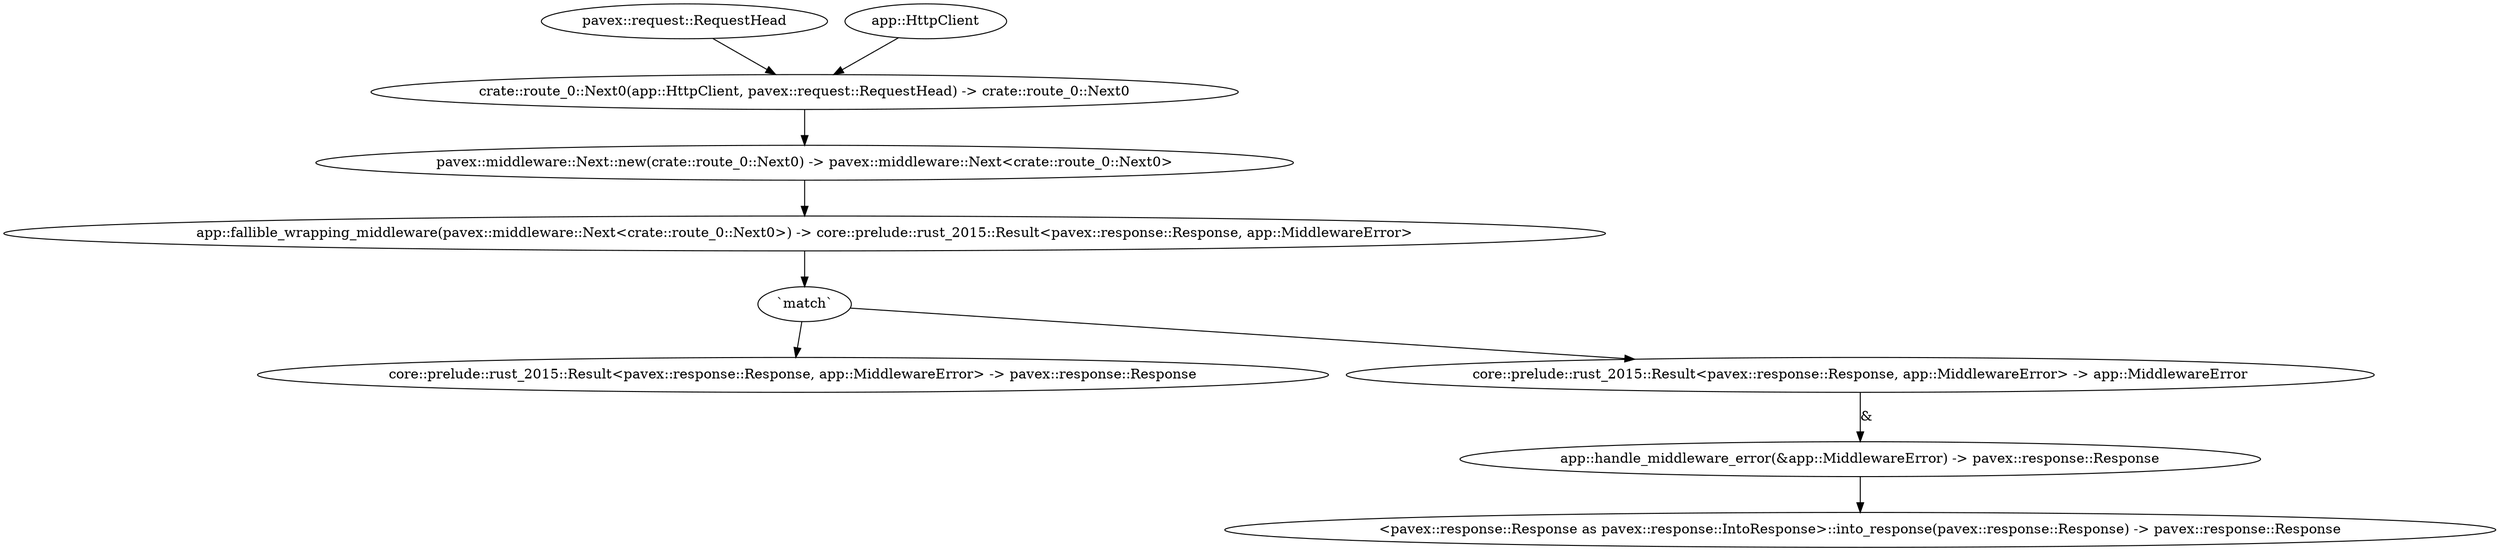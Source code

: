digraph "GET /home - 0" {
    0 [ label = "app::fallible_wrapping_middleware(pavex::middleware::Next<crate::route_0::Next0>) -> core::prelude::rust_2015::Result<pavex::response::Response, app::MiddlewareError>"]
    1 [ label = "pavex::middleware::Next::new(crate::route_0::Next0) -> pavex::middleware::Next<crate::route_0::Next0>"]
    2 [ label = "crate::route_0::Next0(app::HttpClient, pavex::request::RequestHead) -> crate::route_0::Next0"]
    3 [ label = "pavex::request::RequestHead"]
    4 [ label = "app::HttpClient"]
    5 [ label = "core::prelude::rust_2015::Result<pavex::response::Response, app::MiddlewareError> -> pavex::response::Response"]
    6 [ label = "core::prelude::rust_2015::Result<pavex::response::Response, app::MiddlewareError> -> app::MiddlewareError"]
    7 [ label = "app::handle_middleware_error(&app::MiddlewareError) -> pavex::response::Response"]
    8 [ label = "<pavex::response::Response as pavex::response::IntoResponse>::into_response(pavex::response::Response) -> pavex::response::Response"]
    9 [ label = "`match`"]
    1 -> 0 [ ]
    2 -> 1 [ ]
    3 -> 2 [ ]
    4 -> 2 [ ]
    9 -> 6 [ ]
    9 -> 5 [ ]
    6 -> 7 [ label = "&"]
    7 -> 8 [ ]
    0 -> 9 [ ]
}

digraph "GET /home - 1" {
    0 [ label = "app::request_handler(std::path::PathBuf, app::Logger, app::HttpClient) -> core::prelude::rust_2015::Result<pavex::response::Response, app::HandlerError>"]
    1 [ label = "app::HttpClient"]
    2 [ label = "core::prelude::rust_2015::Result<app::Logger, app::LoggerError> -> app::Logger"]
    3 [ label = "app::logger() -> core::prelude::rust_2015::Result<app::Logger, app::LoggerError>"]
    4 [ label = "core::prelude::rust_2015::Result<std::path::PathBuf, app::ExtractPathError<alloc::string::String>> -> std::path::PathBuf"]
    5 [ label = "app::extract_path(pavex::request::RequestHead) -> core::prelude::rust_2015::Result<std::path::PathBuf, app::ExtractPathError<alloc::string::String>>"]
    6 [ label = "pavex::request::RequestHead"]
    7 [ label = "core::prelude::rust_2015::Result<pavex::response::Response, app::HandlerError> -> pavex::response::Response"]
    8 [ label = "core::prelude::rust_2015::Result<pavex::response::Response, app::HandlerError> -> app::HandlerError"]
    9 [ label = "core::prelude::rust_2015::Result<app::Logger, app::LoggerError> -> app::LoggerError"]
    10 [ label = "core::prelude::rust_2015::Result<std::path::PathBuf, app::ExtractPathError<alloc::string::String>> -> app::ExtractPathError<alloc::string::String>"]
    11 [ label = "<pavex::response::Response as pavex::response::IntoResponse>::into_response(pavex::response::Response) -> pavex::response::Response"]
    12 [ label = "app::handle_extract_path_error(&app::ExtractPathError<alloc::string::String>, app::Logger) -> pavex::response::Response"]
    13 [ label = "core::prelude::rust_2015::Result<app::Logger, app::LoggerError> -> app::Logger"]
    14 [ label = "app::logger() -> core::prelude::rust_2015::Result<app::Logger, app::LoggerError>"]
    15 [ label = "app::handle_logger_error(&app::LoggerError) -> pavex::response::Response"]
    16 [ label = "app::handle_handler_error(&app::HandlerError) -> pavex::response::Response"]
    17 [ label = "<pavex::response::Response as pavex::response::IntoResponse>::into_response(pavex::response::Response) -> pavex::response::Response"]
    18 [ label = "core::prelude::rust_2015::Result<app::Logger, app::LoggerError> -> app::LoggerError"]
    19 [ label = "<pavex::response::Response as pavex::response::IntoResponse>::into_response(pavex::response::Response) -> pavex::response::Response"]
    20 [ label = "<pavex::response::Response as pavex::response::IntoResponse>::into_response(pavex::response::Response) -> pavex::response::Response"]
    21 [ label = "app::handle_logger_error(&app::LoggerError) -> pavex::response::Response"]
    22 [ label = "<pavex::response::Response as pavex::response::IntoResponse>::into_response(pavex::response::Response) -> pavex::response::Response"]
    23 [ label = "`match`"]
    24 [ label = "`match`"]
    25 [ label = "`match`"]
    26 [ label = "`match`"]
    1 -> 0 [ ]
    2 -> 0 [ ]
    24 -> 9 [ ]
    4 -> 0 [ ]
    25 -> 10 [ ]
    6 -> 5 [ ]
    23 -> 8 [ ]
    23 -> 7 [ ]
    24 -> 2 [ ]
    25 -> 4 [ ]
    7 -> 11 [ ]
    10 -> 12 [ label = "&"]
    13 -> 12 [ ]
    26 -> 18 [ ]
    9 -> 15 [ label = "&"]
    8 -> 16 [ label = "&"]
    12 -> 17 [ ]
    26 -> 13 [ ]
    15 -> 19 [ ]
    16 -> 20 [ ]
    18 -> 21 [ label = "&"]
    21 -> 22 [ ]
    0 -> 23 [ ]
    3 -> 24 [ ]
    5 -> 25 [ ]
    14 -> 26 [ ]
}

digraph "* /home - 0" {
    0 [ label = "app::fallible_wrapping_middleware(pavex::middleware::Next<crate::route_1::Next0>) -> core::prelude::rust_2015::Result<pavex::response::Response, app::MiddlewareError>"]
    1 [ label = "pavex::middleware::Next::new(crate::route_1::Next0) -> pavex::middleware::Next<crate::route_1::Next0>"]
    2 [ label = "crate::route_1::Next0(&pavex::request::route::AllowedMethods) -> crate::route_1::Next0"]
    4 [ label = "core::prelude::rust_2015::Result<pavex::response::Response, app::MiddlewareError> -> pavex::response::Response"]
    5 [ label = "core::prelude::rust_2015::Result<pavex::response::Response, app::MiddlewareError> -> app::MiddlewareError"]
    6 [ label = "app::handle_middleware_error(&app::MiddlewareError) -> pavex::response::Response"]
    7 [ label = "<pavex::response::Response as pavex::response::IntoResponse>::into_response(pavex::response::Response) -> pavex::response::Response"]
    8 [ label = "`match`"]
    9 [ label = "&pavex::request::route::AllowedMethods"]
    1 -> 0 [ ]
    2 -> 1 [ ]
    8 -> 5 [ ]
    8 -> 4 [ ]
    5 -> 6 [ label = "&"]
    6 -> 7 [ ]
    0 -> 8 [ ]
    9 -> 2 [ ]
}

digraph "* /home - 1" {
    0 [ label = "pavex::router::default_fallback(&pavex::request::route::AllowedMethods) -> pavex::response::Response"]
    2 [ label = "<pavex::response::Response as pavex::response::IntoResponse>::into_response(pavex::response::Response) -> pavex::response::Response"]
    3 [ label = "&pavex::request::route::AllowedMethods"]
    0 -> 2 [ ]
    3 -> 0 [ ]
}

digraph app_state {
    0 [ label = "crate::ApplicationState(app::HttpClient) -> crate::ApplicationState"]
    1 [ label = "core::prelude::rust_2015::Result<app::HttpClient, app::HttpClientError> -> app::HttpClient"]
    2 [ label = "app::http_client(app::Config) -> core::prelude::rust_2015::Result<app::HttpClient, app::HttpClientError>"]
    3 [ label = "app::Config"]
    4 [ label = "core::result::Result::Ok(crate::ApplicationState) -> core::result::Result<crate::ApplicationState, crate::ApplicationStateError>"]
    5 [ label = "core::prelude::rust_2015::Result<app::HttpClient, app::HttpClientError> -> app::HttpClientError"]
    6 [ label = "crate::ApplicationStateError::HttpClient(app::HttpClientError) -> crate::ApplicationStateError"]
    7 [ label = "core::result::Result::Err(crate::ApplicationStateError) -> core::result::Result<crate::ApplicationState, crate::ApplicationStateError>"]
    8 [ label = "`match`"]
    1 -> 0 [ ]
    8 -> 5 [ ]
    3 -> 2 [ ]
    0 -> 4 [ ]
    8 -> 1 [ ]
    5 -> 6 [ ]
    6 -> 7 [ ]
    2 -> 8 [ ]
}